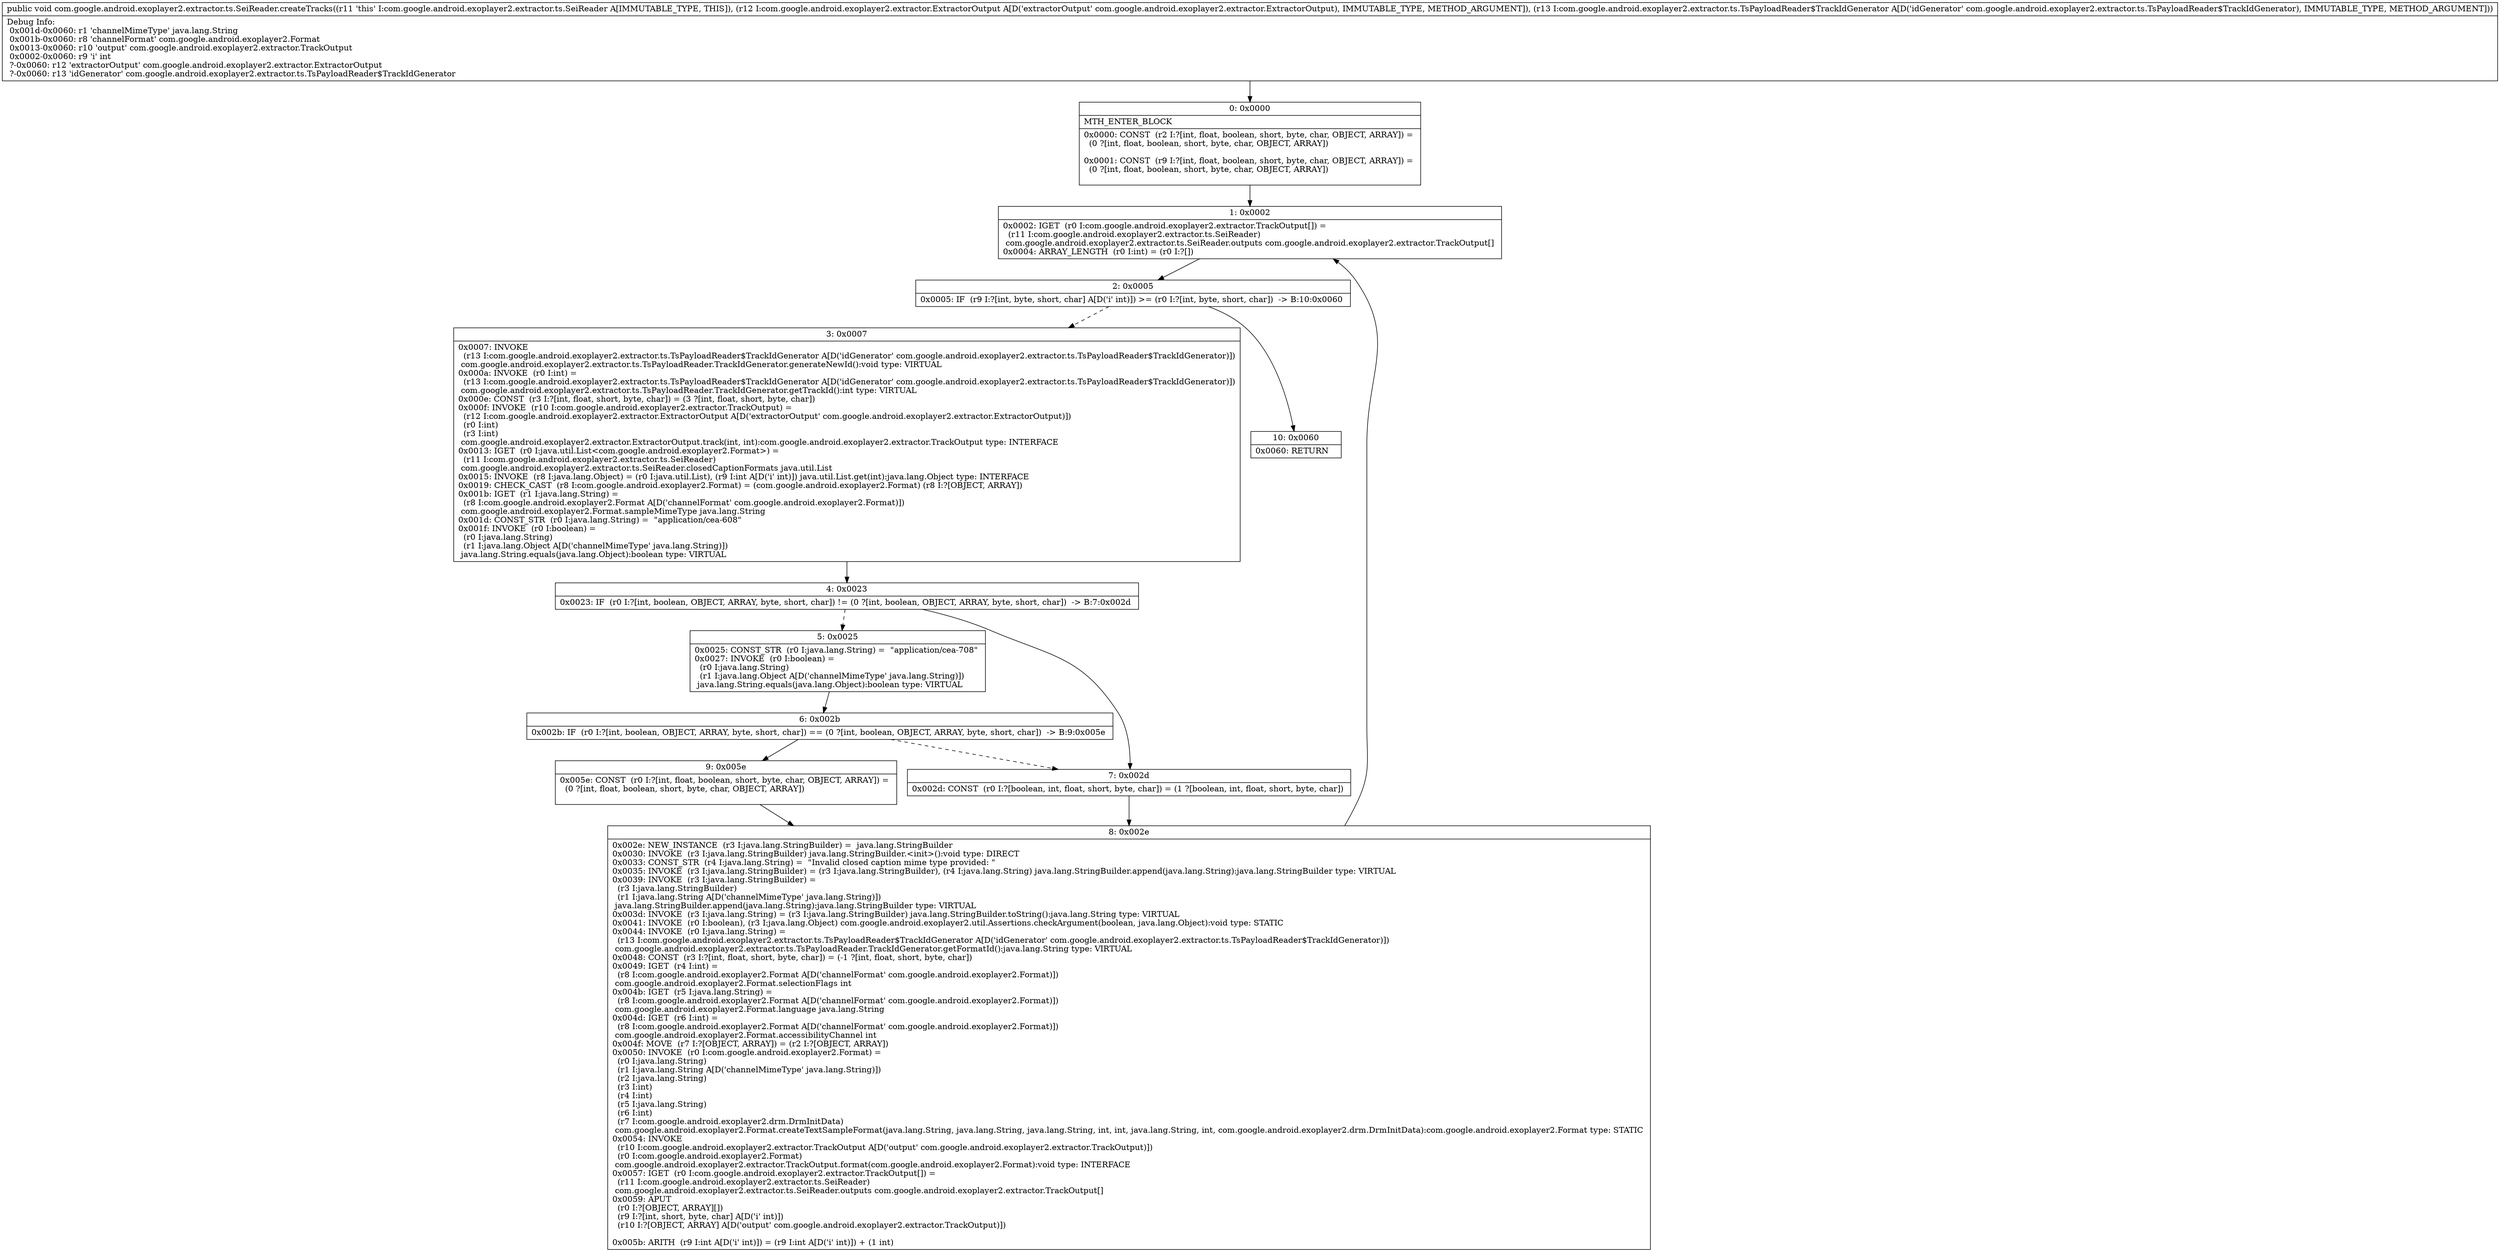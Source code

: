 digraph "CFG forcom.google.android.exoplayer2.extractor.ts.SeiReader.createTracks(Lcom\/google\/android\/exoplayer2\/extractor\/ExtractorOutput;Lcom\/google\/android\/exoplayer2\/extractor\/ts\/TsPayloadReader$TrackIdGenerator;)V" {
Node_0 [shape=record,label="{0\:\ 0x0000|MTH_ENTER_BLOCK\l|0x0000: CONST  (r2 I:?[int, float, boolean, short, byte, char, OBJECT, ARRAY]) = \l  (0 ?[int, float, boolean, short, byte, char, OBJECT, ARRAY])\l \l0x0001: CONST  (r9 I:?[int, float, boolean, short, byte, char, OBJECT, ARRAY]) = \l  (0 ?[int, float, boolean, short, byte, char, OBJECT, ARRAY])\l \l}"];
Node_1 [shape=record,label="{1\:\ 0x0002|0x0002: IGET  (r0 I:com.google.android.exoplayer2.extractor.TrackOutput[]) = \l  (r11 I:com.google.android.exoplayer2.extractor.ts.SeiReader)\l com.google.android.exoplayer2.extractor.ts.SeiReader.outputs com.google.android.exoplayer2.extractor.TrackOutput[] \l0x0004: ARRAY_LENGTH  (r0 I:int) = (r0 I:?[]) \l}"];
Node_2 [shape=record,label="{2\:\ 0x0005|0x0005: IF  (r9 I:?[int, byte, short, char] A[D('i' int)]) \>= (r0 I:?[int, byte, short, char])  \-\> B:10:0x0060 \l}"];
Node_3 [shape=record,label="{3\:\ 0x0007|0x0007: INVOKE  \l  (r13 I:com.google.android.exoplayer2.extractor.ts.TsPayloadReader$TrackIdGenerator A[D('idGenerator' com.google.android.exoplayer2.extractor.ts.TsPayloadReader$TrackIdGenerator)])\l com.google.android.exoplayer2.extractor.ts.TsPayloadReader.TrackIdGenerator.generateNewId():void type: VIRTUAL \l0x000a: INVOKE  (r0 I:int) = \l  (r13 I:com.google.android.exoplayer2.extractor.ts.TsPayloadReader$TrackIdGenerator A[D('idGenerator' com.google.android.exoplayer2.extractor.ts.TsPayloadReader$TrackIdGenerator)])\l com.google.android.exoplayer2.extractor.ts.TsPayloadReader.TrackIdGenerator.getTrackId():int type: VIRTUAL \l0x000e: CONST  (r3 I:?[int, float, short, byte, char]) = (3 ?[int, float, short, byte, char]) \l0x000f: INVOKE  (r10 I:com.google.android.exoplayer2.extractor.TrackOutput) = \l  (r12 I:com.google.android.exoplayer2.extractor.ExtractorOutput A[D('extractorOutput' com.google.android.exoplayer2.extractor.ExtractorOutput)])\l  (r0 I:int)\l  (r3 I:int)\l com.google.android.exoplayer2.extractor.ExtractorOutput.track(int, int):com.google.android.exoplayer2.extractor.TrackOutput type: INTERFACE \l0x0013: IGET  (r0 I:java.util.List\<com.google.android.exoplayer2.Format\>) = \l  (r11 I:com.google.android.exoplayer2.extractor.ts.SeiReader)\l com.google.android.exoplayer2.extractor.ts.SeiReader.closedCaptionFormats java.util.List \l0x0015: INVOKE  (r8 I:java.lang.Object) = (r0 I:java.util.List), (r9 I:int A[D('i' int)]) java.util.List.get(int):java.lang.Object type: INTERFACE \l0x0019: CHECK_CAST  (r8 I:com.google.android.exoplayer2.Format) = (com.google.android.exoplayer2.Format) (r8 I:?[OBJECT, ARRAY]) \l0x001b: IGET  (r1 I:java.lang.String) = \l  (r8 I:com.google.android.exoplayer2.Format A[D('channelFormat' com.google.android.exoplayer2.Format)])\l com.google.android.exoplayer2.Format.sampleMimeType java.lang.String \l0x001d: CONST_STR  (r0 I:java.lang.String) =  \"application\/cea\-608\" \l0x001f: INVOKE  (r0 I:boolean) = \l  (r0 I:java.lang.String)\l  (r1 I:java.lang.Object A[D('channelMimeType' java.lang.String)])\l java.lang.String.equals(java.lang.Object):boolean type: VIRTUAL \l}"];
Node_4 [shape=record,label="{4\:\ 0x0023|0x0023: IF  (r0 I:?[int, boolean, OBJECT, ARRAY, byte, short, char]) != (0 ?[int, boolean, OBJECT, ARRAY, byte, short, char])  \-\> B:7:0x002d \l}"];
Node_5 [shape=record,label="{5\:\ 0x0025|0x0025: CONST_STR  (r0 I:java.lang.String) =  \"application\/cea\-708\" \l0x0027: INVOKE  (r0 I:boolean) = \l  (r0 I:java.lang.String)\l  (r1 I:java.lang.Object A[D('channelMimeType' java.lang.String)])\l java.lang.String.equals(java.lang.Object):boolean type: VIRTUAL \l}"];
Node_6 [shape=record,label="{6\:\ 0x002b|0x002b: IF  (r0 I:?[int, boolean, OBJECT, ARRAY, byte, short, char]) == (0 ?[int, boolean, OBJECT, ARRAY, byte, short, char])  \-\> B:9:0x005e \l}"];
Node_7 [shape=record,label="{7\:\ 0x002d|0x002d: CONST  (r0 I:?[boolean, int, float, short, byte, char]) = (1 ?[boolean, int, float, short, byte, char]) \l}"];
Node_8 [shape=record,label="{8\:\ 0x002e|0x002e: NEW_INSTANCE  (r3 I:java.lang.StringBuilder) =  java.lang.StringBuilder \l0x0030: INVOKE  (r3 I:java.lang.StringBuilder) java.lang.StringBuilder.\<init\>():void type: DIRECT \l0x0033: CONST_STR  (r4 I:java.lang.String) =  \"Invalid closed caption mime type provided: \" \l0x0035: INVOKE  (r3 I:java.lang.StringBuilder) = (r3 I:java.lang.StringBuilder), (r4 I:java.lang.String) java.lang.StringBuilder.append(java.lang.String):java.lang.StringBuilder type: VIRTUAL \l0x0039: INVOKE  (r3 I:java.lang.StringBuilder) = \l  (r3 I:java.lang.StringBuilder)\l  (r1 I:java.lang.String A[D('channelMimeType' java.lang.String)])\l java.lang.StringBuilder.append(java.lang.String):java.lang.StringBuilder type: VIRTUAL \l0x003d: INVOKE  (r3 I:java.lang.String) = (r3 I:java.lang.StringBuilder) java.lang.StringBuilder.toString():java.lang.String type: VIRTUAL \l0x0041: INVOKE  (r0 I:boolean), (r3 I:java.lang.Object) com.google.android.exoplayer2.util.Assertions.checkArgument(boolean, java.lang.Object):void type: STATIC \l0x0044: INVOKE  (r0 I:java.lang.String) = \l  (r13 I:com.google.android.exoplayer2.extractor.ts.TsPayloadReader$TrackIdGenerator A[D('idGenerator' com.google.android.exoplayer2.extractor.ts.TsPayloadReader$TrackIdGenerator)])\l com.google.android.exoplayer2.extractor.ts.TsPayloadReader.TrackIdGenerator.getFormatId():java.lang.String type: VIRTUAL \l0x0048: CONST  (r3 I:?[int, float, short, byte, char]) = (\-1 ?[int, float, short, byte, char]) \l0x0049: IGET  (r4 I:int) = \l  (r8 I:com.google.android.exoplayer2.Format A[D('channelFormat' com.google.android.exoplayer2.Format)])\l com.google.android.exoplayer2.Format.selectionFlags int \l0x004b: IGET  (r5 I:java.lang.String) = \l  (r8 I:com.google.android.exoplayer2.Format A[D('channelFormat' com.google.android.exoplayer2.Format)])\l com.google.android.exoplayer2.Format.language java.lang.String \l0x004d: IGET  (r6 I:int) = \l  (r8 I:com.google.android.exoplayer2.Format A[D('channelFormat' com.google.android.exoplayer2.Format)])\l com.google.android.exoplayer2.Format.accessibilityChannel int \l0x004f: MOVE  (r7 I:?[OBJECT, ARRAY]) = (r2 I:?[OBJECT, ARRAY]) \l0x0050: INVOKE  (r0 I:com.google.android.exoplayer2.Format) = \l  (r0 I:java.lang.String)\l  (r1 I:java.lang.String A[D('channelMimeType' java.lang.String)])\l  (r2 I:java.lang.String)\l  (r3 I:int)\l  (r4 I:int)\l  (r5 I:java.lang.String)\l  (r6 I:int)\l  (r7 I:com.google.android.exoplayer2.drm.DrmInitData)\l com.google.android.exoplayer2.Format.createTextSampleFormat(java.lang.String, java.lang.String, java.lang.String, int, int, java.lang.String, int, com.google.android.exoplayer2.drm.DrmInitData):com.google.android.exoplayer2.Format type: STATIC \l0x0054: INVOKE  \l  (r10 I:com.google.android.exoplayer2.extractor.TrackOutput A[D('output' com.google.android.exoplayer2.extractor.TrackOutput)])\l  (r0 I:com.google.android.exoplayer2.Format)\l com.google.android.exoplayer2.extractor.TrackOutput.format(com.google.android.exoplayer2.Format):void type: INTERFACE \l0x0057: IGET  (r0 I:com.google.android.exoplayer2.extractor.TrackOutput[]) = \l  (r11 I:com.google.android.exoplayer2.extractor.ts.SeiReader)\l com.google.android.exoplayer2.extractor.ts.SeiReader.outputs com.google.android.exoplayer2.extractor.TrackOutput[] \l0x0059: APUT  \l  (r0 I:?[OBJECT, ARRAY][])\l  (r9 I:?[int, short, byte, char] A[D('i' int)])\l  (r10 I:?[OBJECT, ARRAY] A[D('output' com.google.android.exoplayer2.extractor.TrackOutput)])\l \l0x005b: ARITH  (r9 I:int A[D('i' int)]) = (r9 I:int A[D('i' int)]) + (1 int) \l}"];
Node_9 [shape=record,label="{9\:\ 0x005e|0x005e: CONST  (r0 I:?[int, float, boolean, short, byte, char, OBJECT, ARRAY]) = \l  (0 ?[int, float, boolean, short, byte, char, OBJECT, ARRAY])\l \l}"];
Node_10 [shape=record,label="{10\:\ 0x0060|0x0060: RETURN   \l}"];
MethodNode[shape=record,label="{public void com.google.android.exoplayer2.extractor.ts.SeiReader.createTracks((r11 'this' I:com.google.android.exoplayer2.extractor.ts.SeiReader A[IMMUTABLE_TYPE, THIS]), (r12 I:com.google.android.exoplayer2.extractor.ExtractorOutput A[D('extractorOutput' com.google.android.exoplayer2.extractor.ExtractorOutput), IMMUTABLE_TYPE, METHOD_ARGUMENT]), (r13 I:com.google.android.exoplayer2.extractor.ts.TsPayloadReader$TrackIdGenerator A[D('idGenerator' com.google.android.exoplayer2.extractor.ts.TsPayloadReader$TrackIdGenerator), IMMUTABLE_TYPE, METHOD_ARGUMENT]))  | Debug Info:\l  0x001d\-0x0060: r1 'channelMimeType' java.lang.String\l  0x001b\-0x0060: r8 'channelFormat' com.google.android.exoplayer2.Format\l  0x0013\-0x0060: r10 'output' com.google.android.exoplayer2.extractor.TrackOutput\l  0x0002\-0x0060: r9 'i' int\l  ?\-0x0060: r12 'extractorOutput' com.google.android.exoplayer2.extractor.ExtractorOutput\l  ?\-0x0060: r13 'idGenerator' com.google.android.exoplayer2.extractor.ts.TsPayloadReader$TrackIdGenerator\l}"];
MethodNode -> Node_0;
Node_0 -> Node_1;
Node_1 -> Node_2;
Node_2 -> Node_3[style=dashed];
Node_2 -> Node_10;
Node_3 -> Node_4;
Node_4 -> Node_5[style=dashed];
Node_4 -> Node_7;
Node_5 -> Node_6;
Node_6 -> Node_7[style=dashed];
Node_6 -> Node_9;
Node_7 -> Node_8;
Node_8 -> Node_1;
Node_9 -> Node_8;
}

